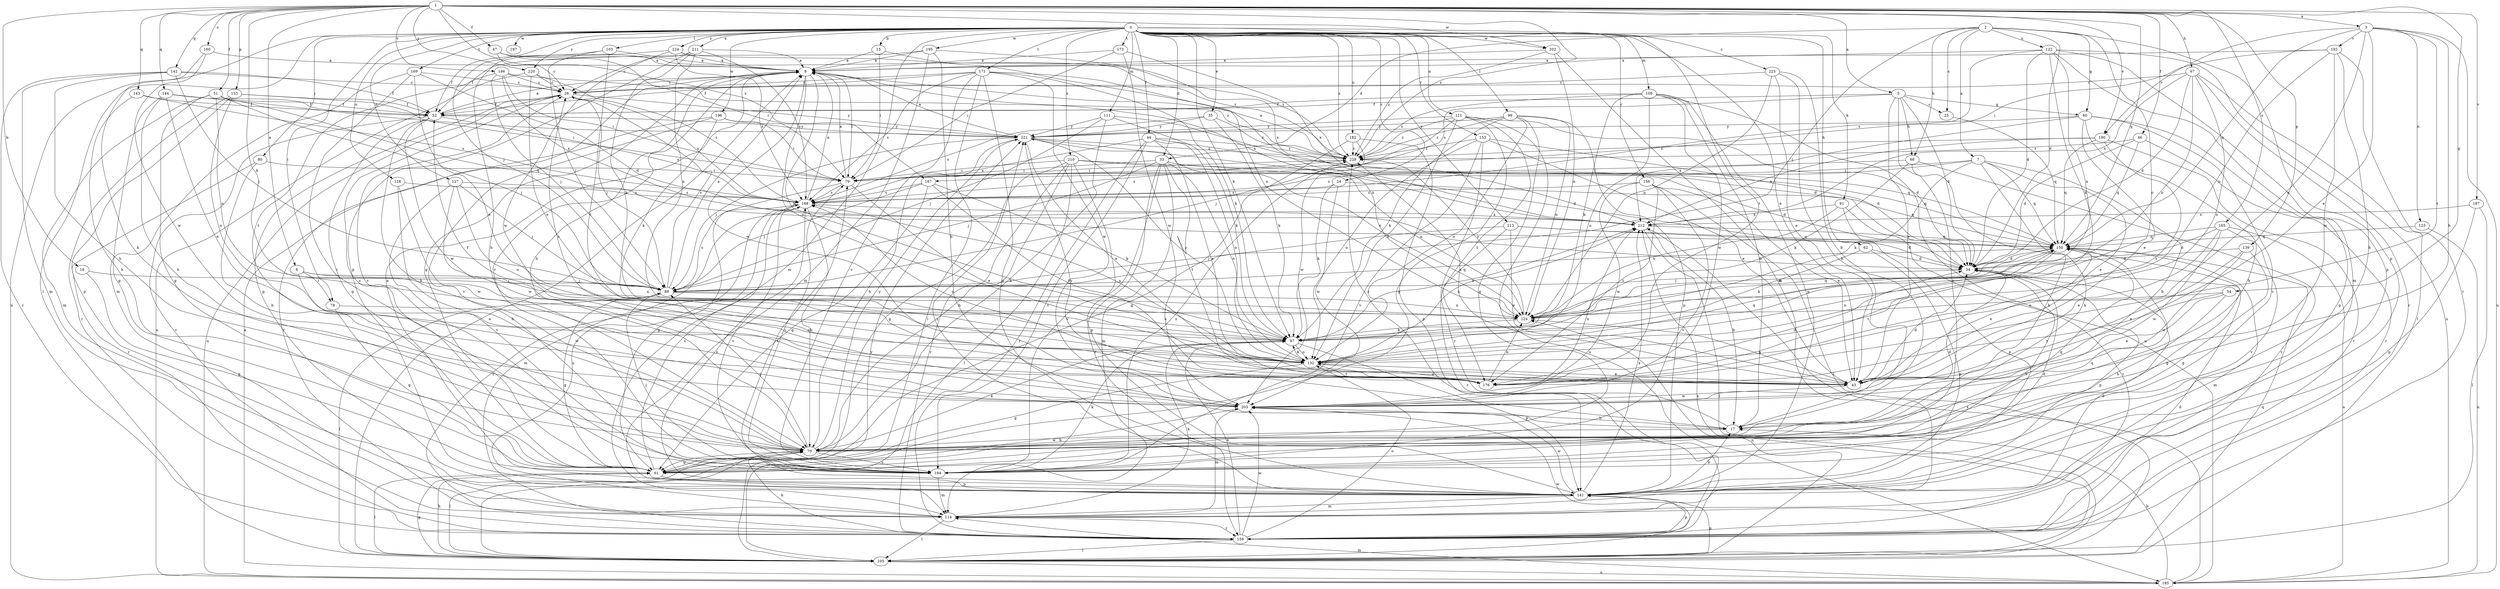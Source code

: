 strict digraph  {
0;
1;
2;
3;
5;
6;
7;
8;
15;
16;
17;
24;
25;
26;
33;
34;
35;
43;
44;
46;
47;
51;
52;
54;
60;
61;
62;
67;
68;
70;
78;
79;
80;
88;
91;
97;
99;
103;
105;
109;
111;
114;
121;
122;
123;
124;
127;
128;
132;
133;
139;
141;
142;
143;
144;
150;
153;
156;
159;
160;
165;
167;
168;
169;
171;
173;
176;
182;
185;
186;
187;
190;
192;
194;
195;
196;
197;
202;
203;
210;
211;
212;
213;
220;
221;
223;
224;
229;
0 -> 15  [label=b];
0 -> 24  [label=c];
0 -> 33  [label=d];
0 -> 35  [label=e];
0 -> 43  [label=e];
0 -> 44  [label=f];
0 -> 62  [label=h];
0 -> 78  [label=i];
0 -> 80  [label=j];
0 -> 88  [label=j];
0 -> 91  [label=k];
0 -> 97  [label=k];
0 -> 99  [label=l];
0 -> 103  [label=l];
0 -> 105  [label=l];
0 -> 109  [label=m];
0 -> 111  [label=m];
0 -> 114  [label=m];
0 -> 121  [label=n];
0 -> 127  [label=o];
0 -> 128  [label=o];
0 -> 153  [label=r];
0 -> 156  [label=r];
0 -> 169  [label=t];
0 -> 171  [label=t];
0 -> 173  [label=t];
0 -> 176  [label=t];
0 -> 182  [label=u];
0 -> 185  [label=u];
0 -> 195  [label=w];
0 -> 196  [label=w];
0 -> 197  [label=w];
0 -> 202  [label=w];
0 -> 210  [label=x];
0 -> 211  [label=x];
0 -> 213  [label=y];
0 -> 220  [label=y];
0 -> 223  [label=z];
0 -> 224  [label=z];
0 -> 229  [label=z];
1 -> 3  [label=a];
1 -> 5  [label=a];
1 -> 6  [label=a];
1 -> 16  [label=b];
1 -> 46  [label=f];
1 -> 47  [label=f];
1 -> 51  [label=f];
1 -> 54  [label=g];
1 -> 67  [label=h];
1 -> 97  [label=k];
1 -> 133  [label=p];
1 -> 139  [label=p];
1 -> 142  [label=q];
1 -> 143  [label=q];
1 -> 144  [label=q];
1 -> 150  [label=q];
1 -> 160  [label=s];
1 -> 165  [label=s];
1 -> 167  [label=s];
1 -> 186  [label=v];
1 -> 187  [label=v];
1 -> 190  [label=v];
1 -> 202  [label=w];
1 -> 220  [label=y];
1 -> 229  [label=z];
2 -> 7  [label=a];
2 -> 25  [label=c];
2 -> 33  [label=d];
2 -> 34  [label=d];
2 -> 60  [label=g];
2 -> 68  [label=h];
2 -> 88  [label=j];
2 -> 122  [label=n];
2 -> 132  [label=o];
2 -> 141  [label=p];
3 -> 17  [label=b];
3 -> 43  [label=e];
3 -> 123  [label=n];
3 -> 132  [label=o];
3 -> 150  [label=q];
3 -> 176  [label=t];
3 -> 185  [label=u];
3 -> 190  [label=v];
3 -> 192  [label=v];
5 -> 25  [label=c];
5 -> 34  [label=d];
5 -> 43  [label=e];
5 -> 52  [label=f];
5 -> 60  [label=g];
5 -> 68  [label=h];
5 -> 167  [label=s];
5 -> 194  [label=v];
6 -> 78  [label=i];
6 -> 88  [label=j];
6 -> 124  [label=n];
6 -> 203  [label=w];
7 -> 17  [label=b];
7 -> 43  [label=e];
7 -> 70  [label=h];
7 -> 79  [label=i];
7 -> 97  [label=k];
7 -> 150  [label=q];
7 -> 168  [label=s];
8 -> 26  [label=c];
8 -> 61  [label=g];
8 -> 70  [label=h];
8 -> 79  [label=i];
8 -> 97  [label=k];
8 -> 132  [label=o];
8 -> 194  [label=v];
8 -> 203  [label=w];
15 -> 8  [label=a];
15 -> 79  [label=i];
15 -> 124  [label=n];
16 -> 61  [label=g];
16 -> 88  [label=j];
17 -> 34  [label=d];
17 -> 70  [label=h];
17 -> 221  [label=y];
17 -> 229  [label=z];
24 -> 97  [label=k];
24 -> 150  [label=q];
24 -> 168  [label=s];
24 -> 203  [label=w];
25 -> 150  [label=q];
26 -> 52  [label=f];
26 -> 88  [label=j];
26 -> 141  [label=p];
26 -> 168  [label=s];
26 -> 185  [label=u];
26 -> 221  [label=y];
33 -> 79  [label=i];
33 -> 88  [label=j];
33 -> 114  [label=m];
33 -> 124  [label=n];
33 -> 132  [label=o];
33 -> 159  [label=r];
33 -> 176  [label=t];
33 -> 194  [label=v];
34 -> 88  [label=j];
34 -> 141  [label=p];
34 -> 194  [label=v];
35 -> 97  [label=k];
35 -> 168  [label=s];
35 -> 221  [label=y];
35 -> 229  [label=z];
43 -> 34  [label=d];
43 -> 124  [label=n];
43 -> 168  [label=s];
43 -> 203  [label=w];
43 -> 229  [label=z];
44 -> 43  [label=e];
44 -> 132  [label=o];
44 -> 150  [label=q];
44 -> 159  [label=r];
44 -> 168  [label=s];
44 -> 194  [label=v];
44 -> 229  [label=z];
46 -> 34  [label=d];
46 -> 150  [label=q];
46 -> 159  [label=r];
46 -> 229  [label=z];
47 -> 8  [label=a];
47 -> 26  [label=c];
47 -> 79  [label=i];
47 -> 229  [label=z];
51 -> 52  [label=f];
51 -> 61  [label=g];
51 -> 88  [label=j];
51 -> 114  [label=m];
51 -> 124  [label=n];
51 -> 150  [label=q];
52 -> 8  [label=a];
52 -> 61  [label=g];
52 -> 70  [label=h];
52 -> 159  [label=r];
52 -> 168  [label=s];
52 -> 203  [label=w];
52 -> 221  [label=y];
54 -> 43  [label=e];
54 -> 70  [label=h];
54 -> 124  [label=n];
54 -> 176  [label=t];
60 -> 43  [label=e];
60 -> 70  [label=h];
60 -> 141  [label=p];
60 -> 194  [label=v];
60 -> 212  [label=x];
60 -> 221  [label=y];
61 -> 26  [label=c];
61 -> 105  [label=l];
61 -> 141  [label=p];
61 -> 150  [label=q];
61 -> 168  [label=s];
61 -> 203  [label=w];
62 -> 34  [label=d];
62 -> 97  [label=k];
62 -> 141  [label=p];
67 -> 26  [label=c];
67 -> 34  [label=d];
67 -> 105  [label=l];
67 -> 124  [label=n];
67 -> 132  [label=o];
67 -> 159  [label=r];
67 -> 212  [label=x];
68 -> 70  [label=h];
68 -> 79  [label=i];
68 -> 97  [label=k];
68 -> 159  [label=r];
70 -> 61  [label=g];
70 -> 88  [label=j];
70 -> 97  [label=k];
70 -> 105  [label=l];
70 -> 150  [label=q];
70 -> 194  [label=v];
70 -> 221  [label=y];
78 -> 61  [label=g];
78 -> 132  [label=o];
79 -> 8  [label=a];
79 -> 43  [label=e];
79 -> 61  [label=g];
79 -> 168  [label=s];
80 -> 70  [label=h];
80 -> 79  [label=i];
80 -> 159  [label=r];
88 -> 8  [label=a];
88 -> 26  [label=c];
88 -> 61  [label=g];
88 -> 97  [label=k];
88 -> 105  [label=l];
88 -> 124  [label=n];
88 -> 150  [label=q];
88 -> 168  [label=s];
91 -> 124  [label=n];
91 -> 141  [label=p];
91 -> 159  [label=r];
91 -> 212  [label=x];
97 -> 132  [label=o];
97 -> 141  [label=p];
97 -> 212  [label=x];
99 -> 61  [label=g];
99 -> 97  [label=k];
99 -> 124  [label=n];
99 -> 132  [label=o];
99 -> 141  [label=p];
99 -> 221  [label=y];
99 -> 229  [label=z];
103 -> 8  [label=a];
103 -> 52  [label=f];
103 -> 88  [label=j];
103 -> 176  [label=t];
105 -> 8  [label=a];
105 -> 61  [label=g];
105 -> 70  [label=h];
105 -> 124  [label=n];
105 -> 141  [label=p];
105 -> 150  [label=q];
105 -> 185  [label=u];
105 -> 203  [label=w];
105 -> 212  [label=x];
105 -> 221  [label=y];
109 -> 17  [label=b];
109 -> 52  [label=f];
109 -> 97  [label=k];
109 -> 132  [label=o];
109 -> 141  [label=p];
109 -> 185  [label=u];
109 -> 203  [label=w];
109 -> 229  [label=z];
111 -> 34  [label=d];
111 -> 70  [label=h];
111 -> 88  [label=j];
111 -> 97  [label=k];
111 -> 221  [label=y];
114 -> 34  [label=d];
114 -> 97  [label=k];
114 -> 105  [label=l];
114 -> 159  [label=r];
114 -> 168  [label=s];
121 -> 34  [label=d];
121 -> 61  [label=g];
121 -> 88  [label=j];
121 -> 132  [label=o];
121 -> 176  [label=t];
121 -> 185  [label=u];
121 -> 221  [label=y];
121 -> 229  [label=z];
122 -> 8  [label=a];
122 -> 34  [label=d];
122 -> 97  [label=k];
122 -> 114  [label=m];
122 -> 124  [label=n];
122 -> 141  [label=p];
122 -> 168  [label=s];
122 -> 185  [label=u];
123 -> 150  [label=q];
123 -> 185  [label=u];
124 -> 97  [label=k];
124 -> 150  [label=q];
124 -> 229  [label=z];
127 -> 88  [label=j];
127 -> 132  [label=o];
127 -> 168  [label=s];
127 -> 194  [label=v];
127 -> 203  [label=w];
128 -> 70  [label=h];
128 -> 168  [label=s];
128 -> 203  [label=w];
132 -> 43  [label=e];
132 -> 61  [label=g];
132 -> 97  [label=k];
132 -> 150  [label=q];
132 -> 168  [label=s];
132 -> 176  [label=t];
132 -> 212  [label=x];
132 -> 221  [label=y];
133 -> 52  [label=f];
133 -> 79  [label=i];
133 -> 132  [label=o];
133 -> 141  [label=p];
133 -> 159  [label=r];
139 -> 34  [label=d];
139 -> 43  [label=e];
139 -> 61  [label=g];
139 -> 203  [label=w];
141 -> 8  [label=a];
141 -> 17  [label=b];
141 -> 79  [label=i];
141 -> 114  [label=m];
141 -> 168  [label=s];
141 -> 203  [label=w];
141 -> 212  [label=x];
141 -> 221  [label=y];
142 -> 26  [label=c];
142 -> 52  [label=f];
142 -> 70  [label=h];
142 -> 88  [label=j];
142 -> 114  [label=m];
142 -> 159  [label=r];
143 -> 52  [label=f];
143 -> 70  [label=h];
143 -> 168  [label=s];
144 -> 43  [label=e];
144 -> 52  [label=f];
144 -> 61  [label=g];
144 -> 70  [label=h];
144 -> 221  [label=y];
150 -> 34  [label=d];
150 -> 43  [label=e];
150 -> 61  [label=g];
150 -> 114  [label=m];
150 -> 124  [label=n];
150 -> 132  [label=o];
150 -> 176  [label=t];
153 -> 34  [label=d];
153 -> 43  [label=e];
153 -> 132  [label=o];
153 -> 159  [label=r];
153 -> 194  [label=v];
153 -> 229  [label=z];
156 -> 43  [label=e];
156 -> 105  [label=l];
156 -> 168  [label=s];
156 -> 176  [label=t];
156 -> 194  [label=v];
156 -> 203  [label=w];
159 -> 34  [label=d];
159 -> 70  [label=h];
159 -> 97  [label=k];
159 -> 105  [label=l];
159 -> 132  [label=o];
159 -> 141  [label=p];
159 -> 203  [label=w];
160 -> 8  [label=a];
160 -> 70  [label=h];
160 -> 203  [label=w];
165 -> 34  [label=d];
165 -> 43  [label=e];
165 -> 150  [label=q];
165 -> 185  [label=u];
165 -> 194  [label=v];
165 -> 203  [label=w];
167 -> 61  [label=g];
167 -> 88  [label=j];
167 -> 97  [label=k];
167 -> 168  [label=s];
167 -> 176  [label=t];
168 -> 8  [label=a];
168 -> 70  [label=h];
168 -> 114  [label=m];
168 -> 159  [label=r];
168 -> 194  [label=v];
168 -> 212  [label=x];
168 -> 229  [label=z];
169 -> 26  [label=c];
169 -> 34  [label=d];
169 -> 114  [label=m];
169 -> 132  [label=o];
169 -> 194  [label=v];
171 -> 26  [label=c];
171 -> 52  [label=f];
171 -> 97  [label=k];
171 -> 105  [label=l];
171 -> 124  [label=n];
171 -> 141  [label=p];
171 -> 168  [label=s];
171 -> 194  [label=v];
171 -> 203  [label=w];
173 -> 8  [label=a];
173 -> 79  [label=i];
173 -> 203  [label=w];
173 -> 212  [label=x];
176 -> 26  [label=c];
176 -> 34  [label=d];
176 -> 52  [label=f];
176 -> 124  [label=n];
176 -> 132  [label=o];
182 -> 61  [label=g];
182 -> 141  [label=p];
182 -> 203  [label=w];
182 -> 229  [label=z];
185 -> 8  [label=a];
185 -> 17  [label=b];
185 -> 114  [label=m];
185 -> 212  [label=x];
186 -> 26  [label=c];
186 -> 79  [label=i];
186 -> 88  [label=j];
186 -> 176  [label=t];
186 -> 212  [label=x];
186 -> 229  [label=z];
187 -> 105  [label=l];
187 -> 141  [label=p];
187 -> 212  [label=x];
190 -> 150  [label=q];
190 -> 159  [label=r];
190 -> 176  [label=t];
190 -> 212  [label=x];
190 -> 229  [label=z];
192 -> 8  [label=a];
192 -> 70  [label=h];
192 -> 79  [label=i];
192 -> 124  [label=n];
192 -> 159  [label=r];
192 -> 203  [label=w];
194 -> 26  [label=c];
194 -> 34  [label=d];
194 -> 79  [label=i];
194 -> 88  [label=j];
194 -> 97  [label=k];
194 -> 114  [label=m];
194 -> 229  [label=z];
195 -> 8  [label=a];
195 -> 17  [label=b];
195 -> 52  [label=f];
195 -> 114  [label=m];
195 -> 212  [label=x];
196 -> 79  [label=i];
196 -> 97  [label=k];
196 -> 159  [label=r];
196 -> 194  [label=v];
196 -> 221  [label=y];
202 -> 8  [label=a];
202 -> 114  [label=m];
202 -> 124  [label=n];
202 -> 229  [label=z];
203 -> 17  [label=b];
203 -> 114  [label=m];
203 -> 212  [label=x];
210 -> 34  [label=d];
210 -> 61  [label=g];
210 -> 70  [label=h];
210 -> 79  [label=i];
210 -> 105  [label=l];
210 -> 141  [label=p];
210 -> 150  [label=q];
210 -> 159  [label=r];
211 -> 8  [label=a];
211 -> 26  [label=c];
211 -> 97  [label=k];
211 -> 124  [label=n];
211 -> 141  [label=p];
211 -> 168  [label=s];
212 -> 8  [label=a];
212 -> 17  [label=b];
212 -> 105  [label=l];
212 -> 150  [label=q];
213 -> 34  [label=d];
213 -> 43  [label=e];
213 -> 88  [label=j];
213 -> 150  [label=q];
213 -> 159  [label=r];
220 -> 26  [label=c];
220 -> 132  [label=o];
220 -> 168  [label=s];
220 -> 185  [label=u];
221 -> 8  [label=a];
221 -> 34  [label=d];
221 -> 43  [label=e];
221 -> 70  [label=h];
221 -> 88  [label=j];
221 -> 124  [label=n];
221 -> 229  [label=z];
223 -> 17  [label=b];
223 -> 26  [label=c];
223 -> 43  [label=e];
223 -> 70  [label=h];
223 -> 124  [label=n];
224 -> 8  [label=a];
224 -> 70  [label=h];
224 -> 168  [label=s];
224 -> 203  [label=w];
224 -> 229  [label=z];
229 -> 8  [label=a];
229 -> 79  [label=i];
}
